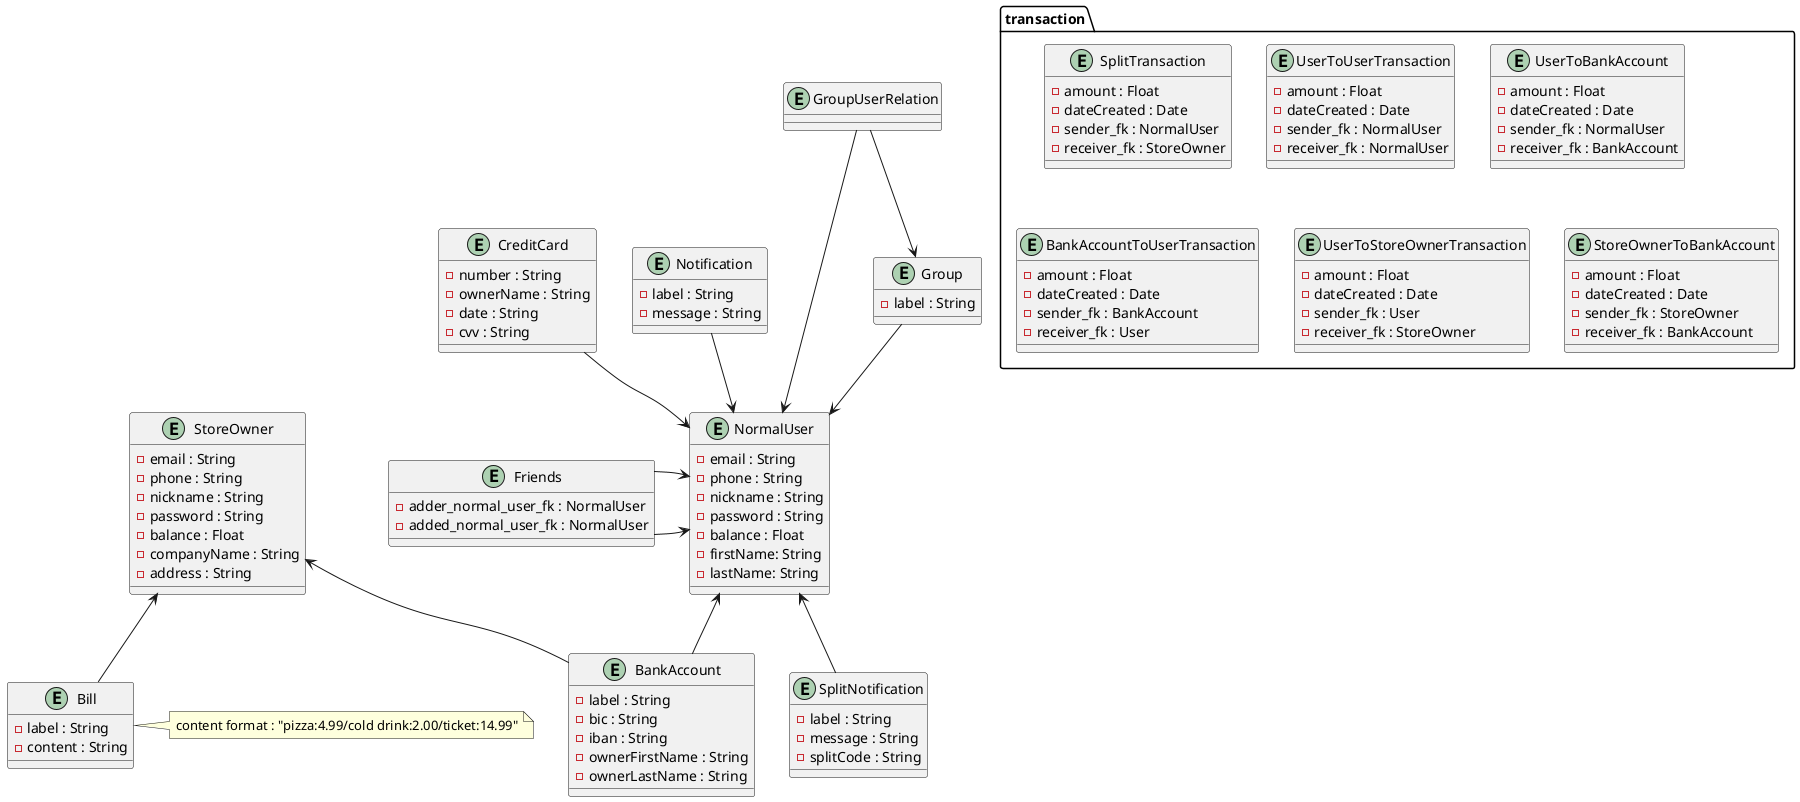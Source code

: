 @startuml domain_analysis

entity BankAccount {
  - label : String
  - bic : String
  - iban : String
  - ownerFirstName : String
  - ownerLastName : String
}

entity Bill {
  - label : String
  - content : String
}

note right of Bill
content format : "pizza:4.99/cold drink:2.00/ticket:14.99"
endnote


entity Notification {
  - label : String
  - message : String
}

entity SplitNotification {
    - label : String
    - message : String
    - splitCode : String
}

entity Group {
  - label : String
}

entity CreditCard {
  - number : String
  - ownerName : String
  - date : String
  - cvv : String
}

entity NormalUser {
    - email : String
    - phone : String
    - nickname : String
    - password : String
    - balance : Float
    - firstName: String
    - lastName: String
}

entity StoreOwner {
    - email : String
    - phone : String
    - nickname : String
    - password : String
    - balance : Float
    - companyName : String
    - address : String
}

package transaction <<Folder>> {

    entity SplitTransaction{
        - amount : Float
        - dateCreated : Date
        - sender_fk : NormalUser
        - receiver_fk : StoreOwner
    }

    entity UserToUserTransaction {
        - amount : Float
        - dateCreated : Date
        - sender_fk : NormalUser
        - receiver_fk : NormalUser
        }


    entity UserToBankAccount {
        - amount : Float
        - dateCreated : Date
        - sender_fk : NormalUser
        - receiver_fk : BankAccount
    }

    entity BankAccountToUserTransaction{
        - amount : Float
        - dateCreated : Date
        - sender_fk : BankAccount
        - receiver_fk : User
    }

    entity UserToStoreOwnerTransaction {
        - amount : Float
        - dateCreated : Date
        - sender_fk : User
        - receiver_fk : StoreOwner
    }

    entity StoreOwnerToBankAccount {
        - amount : Float
        - dateCreated : Date
        - sender_fk : StoreOwner
        - receiver_fk : BankAccount
    }
}

entity GroupUserRelation{

}

entity Friends {
    - adder_normal_user_fk : NormalUser
    - added_normal_user_fk : NormalUser
}

GroupUserRelation --> Group
GroupUserRelation --> NormalUser

NormalUser <-- BankAccount
StoreOwner <-- BankAccount

NormalUser <-up- Notification
NormalUser <--  SplitNotification
NormalUser <-up- CreditCard

Friends -> NormalUser
Friends -> NormalUser


Group -->  NormalUser
StoreOwner  <-- Bill

@enduml